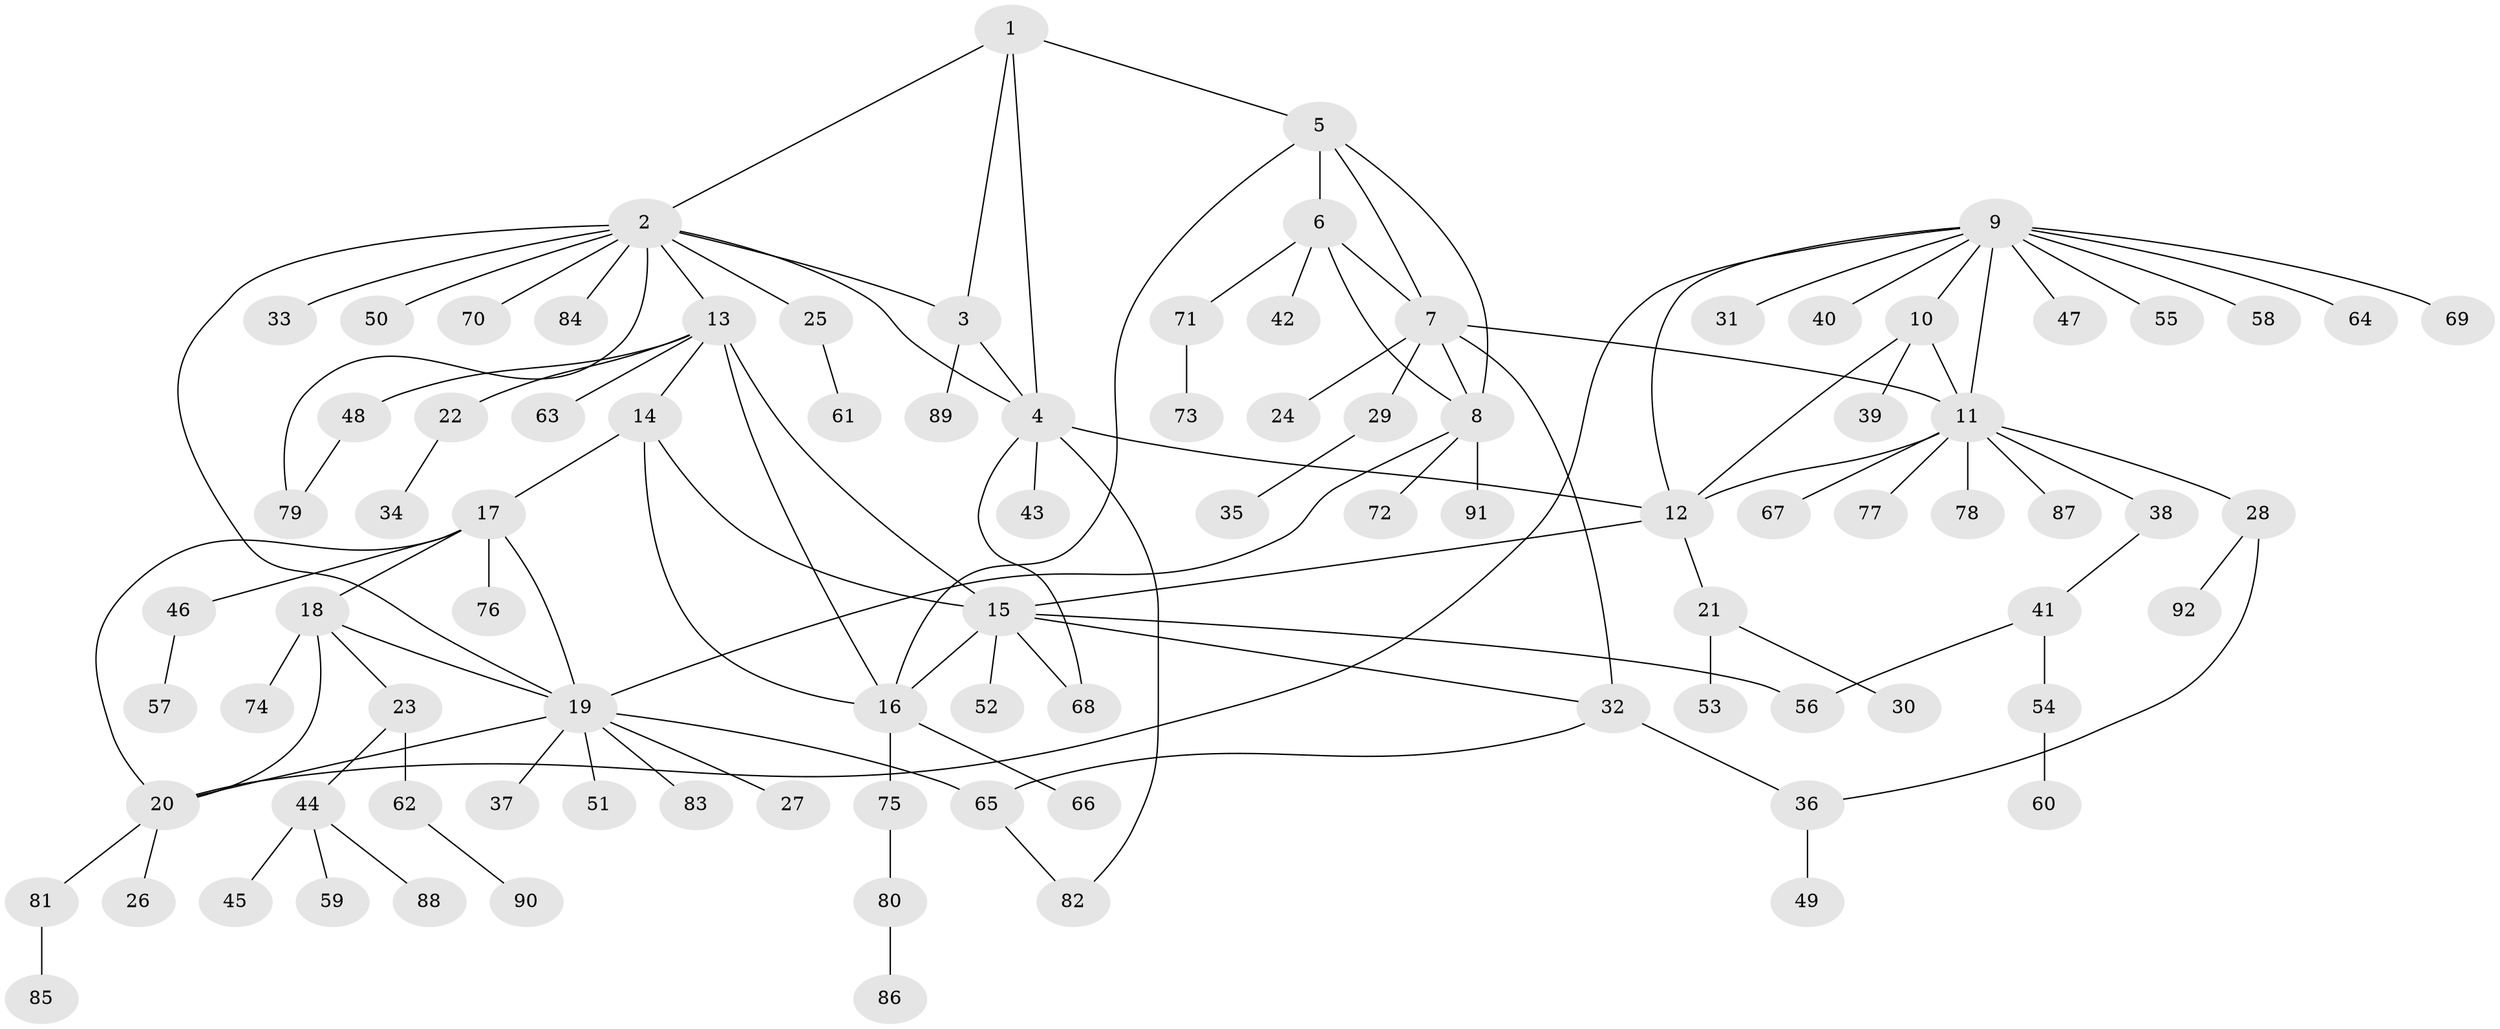 // coarse degree distribution, {11: 0.014925373134328358, 3: 0.07462686567164178, 10: 0.029850746268656716, 8: 0.014925373134328358, 5: 0.04477611940298507, 4: 0.04477611940298507, 9: 0.04477611940298507, 6: 0.029850746268656716, 2: 0.1044776119402985, 1: 0.5970149253731343}
// Generated by graph-tools (version 1.1) at 2025/24/03/03/25 07:24:11]
// undirected, 92 vertices, 119 edges
graph export_dot {
graph [start="1"]
  node [color=gray90,style=filled];
  1;
  2;
  3;
  4;
  5;
  6;
  7;
  8;
  9;
  10;
  11;
  12;
  13;
  14;
  15;
  16;
  17;
  18;
  19;
  20;
  21;
  22;
  23;
  24;
  25;
  26;
  27;
  28;
  29;
  30;
  31;
  32;
  33;
  34;
  35;
  36;
  37;
  38;
  39;
  40;
  41;
  42;
  43;
  44;
  45;
  46;
  47;
  48;
  49;
  50;
  51;
  52;
  53;
  54;
  55;
  56;
  57;
  58;
  59;
  60;
  61;
  62;
  63;
  64;
  65;
  66;
  67;
  68;
  69;
  70;
  71;
  72;
  73;
  74;
  75;
  76;
  77;
  78;
  79;
  80;
  81;
  82;
  83;
  84;
  85;
  86;
  87;
  88;
  89;
  90;
  91;
  92;
  1 -- 2;
  1 -- 3;
  1 -- 4;
  1 -- 5;
  2 -- 3;
  2 -- 4;
  2 -- 13;
  2 -- 19;
  2 -- 25;
  2 -- 33;
  2 -- 50;
  2 -- 70;
  2 -- 79;
  2 -- 84;
  3 -- 4;
  3 -- 89;
  4 -- 12;
  4 -- 43;
  4 -- 68;
  4 -- 82;
  5 -- 6;
  5 -- 7;
  5 -- 8;
  5 -- 16;
  6 -- 7;
  6 -- 8;
  6 -- 42;
  6 -- 71;
  7 -- 8;
  7 -- 11;
  7 -- 24;
  7 -- 29;
  7 -- 32;
  8 -- 19;
  8 -- 72;
  8 -- 91;
  9 -- 10;
  9 -- 11;
  9 -- 12;
  9 -- 20;
  9 -- 31;
  9 -- 40;
  9 -- 47;
  9 -- 55;
  9 -- 58;
  9 -- 64;
  9 -- 69;
  10 -- 11;
  10 -- 12;
  10 -- 39;
  11 -- 12;
  11 -- 28;
  11 -- 38;
  11 -- 67;
  11 -- 77;
  11 -- 78;
  11 -- 87;
  12 -- 15;
  12 -- 21;
  13 -- 14;
  13 -- 15;
  13 -- 16;
  13 -- 22;
  13 -- 48;
  13 -- 63;
  14 -- 15;
  14 -- 16;
  14 -- 17;
  15 -- 16;
  15 -- 32;
  15 -- 52;
  15 -- 56;
  15 -- 68;
  16 -- 66;
  16 -- 75;
  17 -- 18;
  17 -- 19;
  17 -- 20;
  17 -- 46;
  17 -- 76;
  18 -- 19;
  18 -- 20;
  18 -- 23;
  18 -- 74;
  19 -- 20;
  19 -- 27;
  19 -- 37;
  19 -- 51;
  19 -- 65;
  19 -- 83;
  20 -- 26;
  20 -- 81;
  21 -- 30;
  21 -- 53;
  22 -- 34;
  23 -- 44;
  23 -- 62;
  25 -- 61;
  28 -- 36;
  28 -- 92;
  29 -- 35;
  32 -- 36;
  32 -- 65;
  36 -- 49;
  38 -- 41;
  41 -- 54;
  41 -- 56;
  44 -- 45;
  44 -- 59;
  44 -- 88;
  46 -- 57;
  48 -- 79;
  54 -- 60;
  62 -- 90;
  65 -- 82;
  71 -- 73;
  75 -- 80;
  80 -- 86;
  81 -- 85;
}
